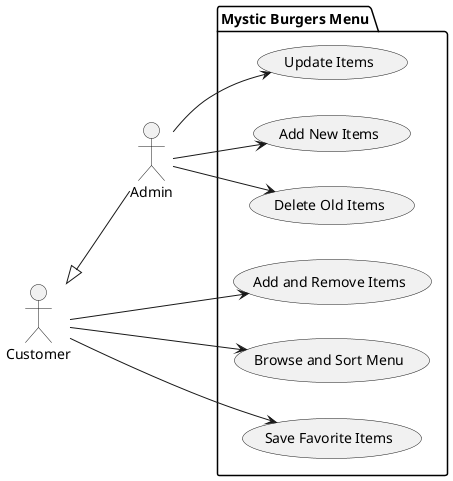 @startuml usecase
left to right direction

actor Customer
actor Admin 

Customer <|-- Admin

package "Mystic Burgers Menu" {
    :Admin: --> (Update Items)
    :Admin: --> (Add New Items)
    :Admin: --> (Delete Old Items)
    :Customer: --> (Add and Remove Items)
    :Customer: --> (Browse and Sort Menu)
    :Customer: --> (Save Favorite Items)
}
@enduml
